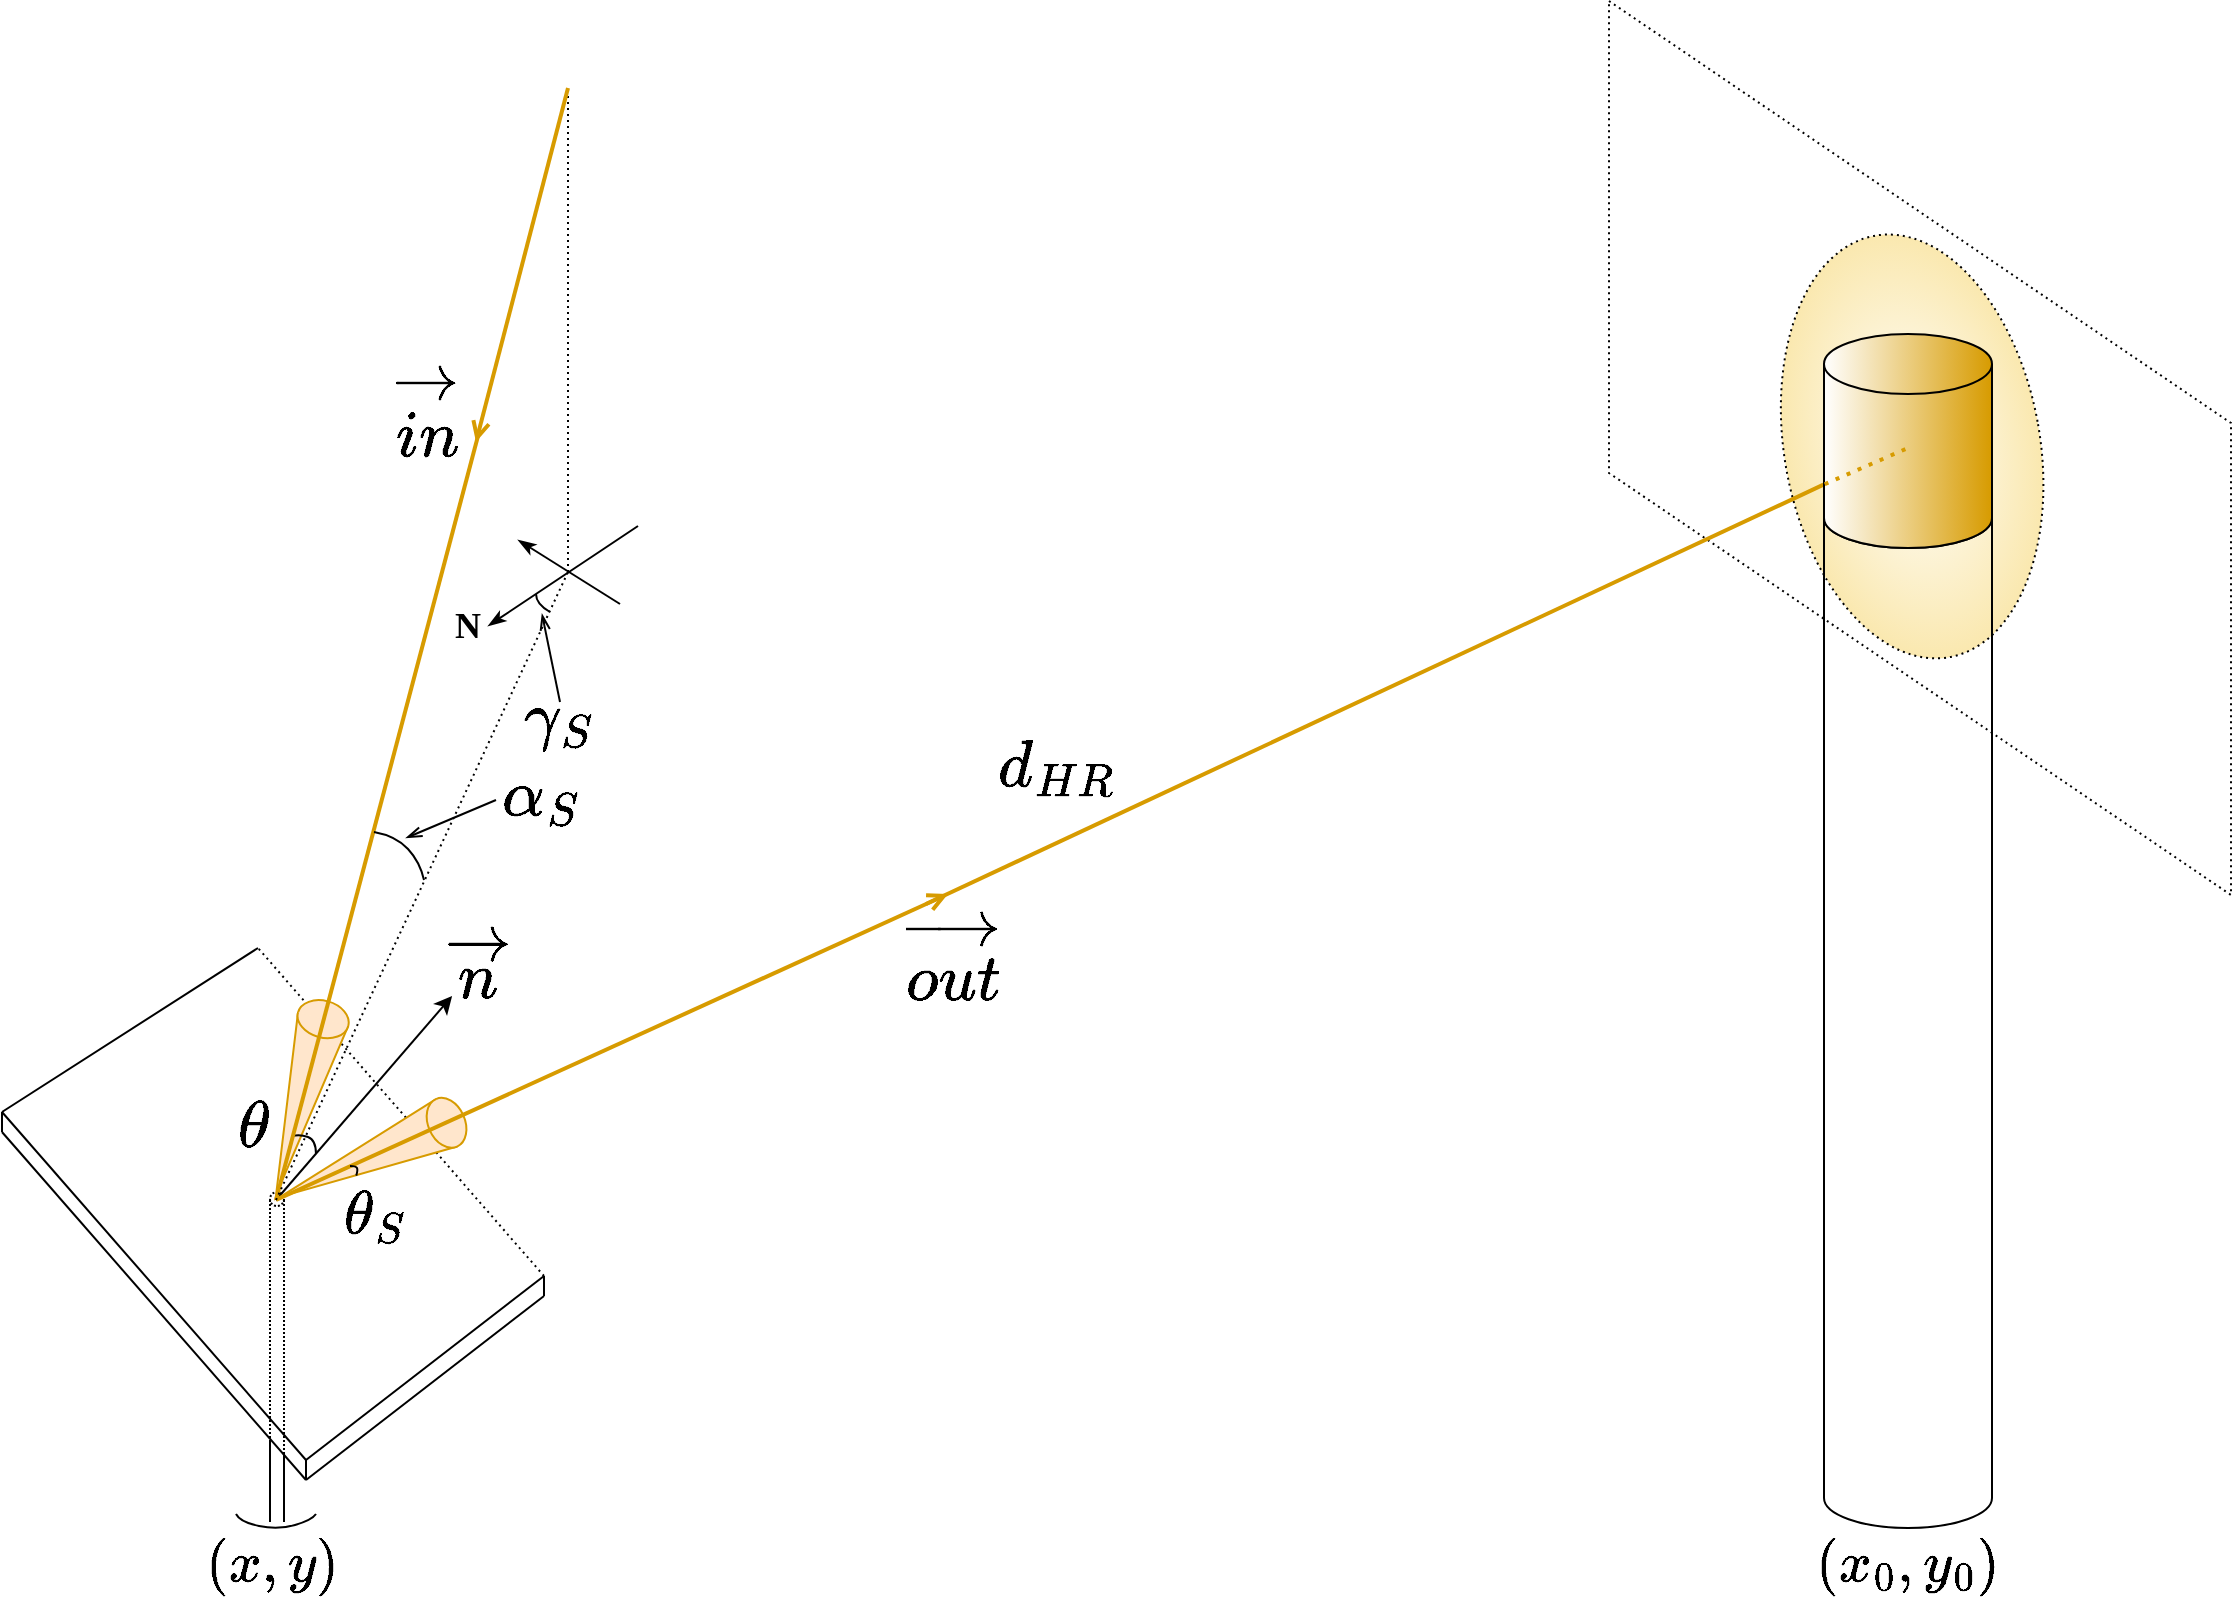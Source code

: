 <mxfile version="21.7.2" type="github">
  <diagram name="第 1 页" id="FL85MPJosqRJRF_01_mx">
    <mxGraphModel dx="1878" dy="1132" grid="1" gridSize="1" guides="1" tooltips="1" connect="1" arrows="1" fold="1" page="1" pageScale="1" pageWidth="1169" pageHeight="827" background="none" math="1" shadow="0">
      <root>
        <mxCell id="0" />
        <mxCell id="1" parent="0" />
        <mxCell id="mZOxTedBG3n11e7_xkQ5-63" value="&lt;font style=&quot;font-size: 26px;&quot;&gt;$$\theta_S$$&lt;/font&gt;" style="text;html=1;strokeColor=none;fillColor=none;align=center;verticalAlign=middle;whiteSpace=wrap;rounded=0;" parent="1" vertex="1">
          <mxGeometry x="204" y="593" width="28" height="30" as="geometry" />
        </mxCell>
        <mxCell id="brpuiFaTJTgf2S_H2Szj-1" value="" style="endArrow=none;html=1;rounded=0;dashed=1;dashPattern=1 2;" edge="1" parent="1">
          <mxGeometry width="50" height="50" relative="1" as="geometry">
            <mxPoint x="314" y="286" as="sourcePoint" />
            <mxPoint x="314" y="45" as="targetPoint" />
          </mxGeometry>
        </mxCell>
        <mxCell id="mZOxTedBG3n11e7_xkQ5-51" value="&lt;font face=&quot;Comic Sans MS&quot; style=&quot;font-size: 28px;&quot;&gt;$$(x_0,y_0)$$&lt;/font&gt;" style="text;html=1;strokeColor=none;fillColor=none;align=center;verticalAlign=middle;whiteSpace=wrap;rounded=0;" parent="1" vertex="1">
          <mxGeometry x="915" y="766" width="138" height="30" as="geometry" />
        </mxCell>
        <mxCell id="mZOxTedBG3n11e7_xkQ5-36" value="&lt;font face=&quot;Comic Sans MS&quot; style=&quot;font-size: 28px;&quot;&gt;$$(x,y)$$&lt;/font&gt;" style="text;html=1;strokeColor=none;fillColor=none;align=center;verticalAlign=middle;whiteSpace=wrap;rounded=0;" parent="1" vertex="1">
          <mxGeometry x="97" y="766" width="138" height="30" as="geometry" />
        </mxCell>
        <mxCell id="mZOxTedBG3n11e7_xkQ5-82" value="" style="shape=parallelogram;perimeter=parallelogramPerimeter;whiteSpace=wrap;html=1;fixedSize=1;rotation=90;size=211;dashed=1;dashPattern=1 2;fillColor=none;" parent="1" vertex="1">
          <mxGeometry x="766.5" y="68.5" width="447" height="311" as="geometry" />
        </mxCell>
        <mxCell id="mZOxTedBG3n11e7_xkQ5-79" value="" style="ellipse;whiteSpace=wrap;html=1;gradientColor=#FAE8AF;gradientDirection=radial;strokeColor=default;rotation=-10;dashed=1;dashPattern=1 2;" parent="1" vertex="1">
          <mxGeometry x="922.15" y="116.22" width="127.84" height="214" as="geometry" />
        </mxCell>
        <mxCell id="mZOxTedBG3n11e7_xkQ5-4" value="" style="endArrow=none;html=1;strokeWidth=1;targetPerimeterSpacing=6;rounded=1;sourcePerimeterSpacing=6;" parent="1" edge="1">
          <mxGeometry width="50" height="50" relative="1" as="geometry">
            <mxPoint x="31" y="556" as="sourcePoint" />
            <mxPoint x="159" y="474" as="targetPoint" />
          </mxGeometry>
        </mxCell>
        <mxCell id="mZOxTedBG3n11e7_xkQ5-8" value="" style="endArrow=none;html=1;strokeWidth=1;targetPerimeterSpacing=6;rounded=1;sourcePerimeterSpacing=6;" parent="1" edge="1">
          <mxGeometry width="50" height="50" relative="1" as="geometry">
            <mxPoint x="183" y="730" as="sourcePoint" />
            <mxPoint x="31" y="556" as="targetPoint" />
          </mxGeometry>
        </mxCell>
        <mxCell id="mZOxTedBG3n11e7_xkQ5-14" value="" style="endArrow=none;html=1;strokeWidth=1;targetPerimeterSpacing=6;rounded=1;sourcePerimeterSpacing=6;dashed=1;dashPattern=1 2;" parent="1" edge="1">
          <mxGeometry width="50" height="50" relative="1" as="geometry">
            <mxPoint x="302" y="638" as="sourcePoint" />
            <mxPoint x="159" y="474" as="targetPoint" />
          </mxGeometry>
        </mxCell>
        <mxCell id="mZOxTedBG3n11e7_xkQ5-15" value="" style="endArrow=none;html=1;strokeWidth=1;targetPerimeterSpacing=6;rounded=1;sourcePerimeterSpacing=6;" parent="1" edge="1">
          <mxGeometry width="50" height="50" relative="1" as="geometry">
            <mxPoint x="183" y="730" as="sourcePoint" />
            <mxPoint x="302" y="638" as="targetPoint" />
          </mxGeometry>
        </mxCell>
        <mxCell id="mZOxTedBG3n11e7_xkQ5-16" value="" style="endArrow=none;html=1;rounded=0;" parent="1" edge="1">
          <mxGeometry width="50" height="50" relative="1" as="geometry">
            <mxPoint x="31" y="566" as="sourcePoint" />
            <mxPoint x="31" y="556" as="targetPoint" />
          </mxGeometry>
        </mxCell>
        <mxCell id="mZOxTedBG3n11e7_xkQ5-17" value="" style="endArrow=none;html=1;rounded=0;" parent="1" edge="1">
          <mxGeometry width="50" height="50" relative="1" as="geometry">
            <mxPoint x="183" y="740" as="sourcePoint" />
            <mxPoint x="183" y="730" as="targetPoint" />
          </mxGeometry>
        </mxCell>
        <mxCell id="mZOxTedBG3n11e7_xkQ5-18" value="" style="endArrow=none;html=1;rounded=0;" parent="1" edge="1">
          <mxGeometry width="50" height="50" relative="1" as="geometry">
            <mxPoint x="302" y="648" as="sourcePoint" />
            <mxPoint x="302" y="638" as="targetPoint" />
          </mxGeometry>
        </mxCell>
        <mxCell id="mZOxTedBG3n11e7_xkQ5-19" value="" style="endArrow=none;html=1;strokeWidth=1;targetPerimeterSpacing=6;rounded=1;sourcePerimeterSpacing=6;" parent="1" edge="1">
          <mxGeometry width="50" height="50" relative="1" as="geometry">
            <mxPoint x="183" y="740" as="sourcePoint" />
            <mxPoint x="31" y="566" as="targetPoint" />
          </mxGeometry>
        </mxCell>
        <mxCell id="mZOxTedBG3n11e7_xkQ5-20" value="" style="endArrow=none;html=1;strokeWidth=1;targetPerimeterSpacing=6;rounded=1;sourcePerimeterSpacing=6;" parent="1" edge="1">
          <mxGeometry width="50" height="50" relative="1" as="geometry">
            <mxPoint x="183" y="740" as="sourcePoint" />
            <mxPoint x="302" y="648" as="targetPoint" />
          </mxGeometry>
        </mxCell>
        <mxCell id="mZOxTedBG3n11e7_xkQ5-25" value="" style="ellipse;whiteSpace=wrap;html=1;aspect=fixed;dashed=1;shadow=0;strokeWidth=1;dashPattern=1 1;" parent="1" vertex="1">
          <mxGeometry x="165" y="596" width="7" height="7" as="geometry" />
        </mxCell>
        <mxCell id="mZOxTedBG3n11e7_xkQ5-29" value="" style="endArrow=none;dashed=1;html=1;rounded=0;entryX=0;entryY=0.5;entryDx=0;entryDy=0;dashPattern=1 1;" parent="1" target="mZOxTedBG3n11e7_xkQ5-25" edge="1">
          <mxGeometry width="50" height="50" relative="1" as="geometry">
            <mxPoint x="165" y="719" as="sourcePoint" />
            <mxPoint x="189" y="588" as="targetPoint" />
          </mxGeometry>
        </mxCell>
        <mxCell id="mZOxTedBG3n11e7_xkQ5-30" value="" style="endArrow=none;dashed=1;html=1;rounded=0;entryX=0;entryY=0.5;entryDx=0;entryDy=0;dashPattern=1 1;" parent="1" edge="1">
          <mxGeometry width="50" height="50" relative="1" as="geometry">
            <mxPoint x="172" y="727" as="sourcePoint" />
            <mxPoint x="172" y="600" as="targetPoint" />
          </mxGeometry>
        </mxCell>
        <mxCell id="mZOxTedBG3n11e7_xkQ5-31" value="" style="endArrow=none;html=1;rounded=0;" parent="1" edge="1">
          <mxGeometry width="50" height="50" relative="1" as="geometry">
            <mxPoint x="165" y="761" as="sourcePoint" />
            <mxPoint x="165" y="720" as="targetPoint" />
          </mxGeometry>
        </mxCell>
        <mxCell id="mZOxTedBG3n11e7_xkQ5-32" value="" style="endArrow=none;html=1;rounded=0;" parent="1" edge="1">
          <mxGeometry width="50" height="50" relative="1" as="geometry">
            <mxPoint x="172" y="761" as="sourcePoint" />
            <mxPoint x="172" y="727" as="targetPoint" />
          </mxGeometry>
        </mxCell>
        <mxCell id="mZOxTedBG3n11e7_xkQ5-35" value="" style="curved=1;endArrow=none;html=1;rounded=0;endFill=0;" parent="1" edge="1">
          <mxGeometry width="50" height="50" relative="1" as="geometry">
            <mxPoint x="148" y="757" as="sourcePoint" />
            <mxPoint x="188" y="757" as="targetPoint" />
            <Array as="points">
              <mxPoint x="150" y="761" />
              <mxPoint x="169" y="765" />
              <mxPoint x="186" y="760" />
            </Array>
          </mxGeometry>
        </mxCell>
        <mxCell id="mZOxTedBG3n11e7_xkQ5-38" value="" style="endArrow=classic;html=1;rounded=0;" parent="1" target="mZOxTedBG3n11e7_xkQ5-39" edge="1">
          <mxGeometry width="50" height="50" relative="1" as="geometry">
            <mxPoint x="168" y="600" as="sourcePoint" />
            <mxPoint x="268" y="503" as="targetPoint" />
          </mxGeometry>
        </mxCell>
        <mxCell id="mZOxTedBG3n11e7_xkQ5-39" value="&lt;font style=&quot;font-size: 28px;&quot;&gt;$$\overrightarrow n$$&lt;/font&gt;" style="text;html=1;strokeColor=none;fillColor=none;align=center;verticalAlign=middle;whiteSpace=wrap;rounded=0;" parent="1" vertex="1">
          <mxGeometry x="255" y="468" width="28" height="30" as="geometry" />
        </mxCell>
        <mxCell id="mZOxTedBG3n11e7_xkQ5-40" value="" style="endArrow=open;html=1;rounded=0;endFill=0;strokeWidth=2;shadow=0;strokeColor=#D79B00;" parent="1" edge="1">
          <mxGeometry width="50" height="50" relative="1" as="geometry">
            <mxPoint x="314" y="44" as="sourcePoint" />
            <mxPoint x="268" y="221" as="targetPoint" />
          </mxGeometry>
        </mxCell>
        <mxCell id="mZOxTedBG3n11e7_xkQ5-43" value="" style="endArrow=none;html=1;rounded=0;strokeWidth=2;strokeColor=#D79B00;entryX=-0.003;entryY=0.704;entryDx=0;entryDy=0;entryPerimeter=0;" parent="1" target="mZOxTedBG3n11e7_xkQ5-45" edge="1">
          <mxGeometry width="50" height="50" relative="1" as="geometry">
            <mxPoint x="493" y="452" as="sourcePoint" />
            <mxPoint x="940" y="245" as="targetPoint" />
          </mxGeometry>
        </mxCell>
        <mxCell id="mZOxTedBG3n11e7_xkQ5-44" value="" style="shape=cylinder3;whiteSpace=wrap;html=1;boundedLbl=1;backgroundOutline=1;size=15;fillColor=none;" parent="1" vertex="1">
          <mxGeometry x="942" y="244" width="84" height="520" as="geometry" />
        </mxCell>
        <mxCell id="mZOxTedBG3n11e7_xkQ5-45" value="" style="shape=cylinder3;whiteSpace=wrap;html=1;boundedLbl=1;backgroundOutline=1;size=15;fillColor=default;fillStyle=auto;gradientColor=#D79B00;gradientDirection=east;" parent="1" vertex="1">
          <mxGeometry x="942" y="167" width="84" height="107" as="geometry" />
        </mxCell>
        <mxCell id="mZOxTedBG3n11e7_xkQ5-46" value="" style="endArrow=none;html=1;rounded=0;strokeWidth=2;dashed=1;dashPattern=1 2;strokeColor=#D79B00;exitX=0.004;exitY=0.702;exitDx=0;exitDy=0;exitPerimeter=0;" parent="1" source="mZOxTedBG3n11e7_xkQ5-45" edge="1">
          <mxGeometry width="50" height="50" relative="1" as="geometry">
            <mxPoint x="942" y="244" as="sourcePoint" />
            <mxPoint x="984" y="224" as="targetPoint" />
          </mxGeometry>
        </mxCell>
        <mxCell id="mZOxTedBG3n11e7_xkQ5-48" value="" style="verticalLabelPosition=bottom;verticalAlign=top;html=1;shape=mxgraph.basic.cone;rotation=-165;fillColor=#ffe6cc;strokeColor=#d79b00;" parent="1" vertex="1">
          <mxGeometry x="168" y="499" width="26" height="100" as="geometry" />
        </mxCell>
        <mxCell id="mZOxTedBG3n11e7_xkQ5-59" value="" style="curved=1;endArrow=none;html=1;rounded=0;endFill=0;" parent="1" edge="1">
          <mxGeometry width="50" height="50" relative="1" as="geometry">
            <mxPoint x="176" y="568" as="sourcePoint" />
            <mxPoint x="188" y="577" as="targetPoint" />
            <Array as="points">
              <mxPoint x="180" y="567" />
              <mxPoint x="188" y="570" />
            </Array>
          </mxGeometry>
        </mxCell>
        <mxCell id="mZOxTedBG3n11e7_xkQ5-41" value="" style="endArrow=none;html=1;rounded=0;strokeWidth=2;strokeColor=#D79B00;" parent="1" edge="1">
          <mxGeometry width="50" height="50" relative="1" as="geometry">
            <mxPoint x="168" y="600" as="sourcePoint" />
            <mxPoint x="269" y="218" as="targetPoint" />
          </mxGeometry>
        </mxCell>
        <mxCell id="mZOxTedBG3n11e7_xkQ5-52" value="" style="verticalLabelPosition=bottom;verticalAlign=top;html=1;shape=mxgraph.basic.cone;rotation=-114;fillColor=#ffe6cc;strokeColor=#d79b00;" parent="1" vertex="1">
          <mxGeometry x="203" y="528" width="26" height="100" as="geometry" />
        </mxCell>
        <mxCell id="mZOxTedBG3n11e7_xkQ5-42" value="" style="endArrow=open;html=1;rounded=0;strokeWidth=2;startArrow=none;startFill=0;endFill=0;strokeColor=#D79B00;" parent="1" edge="1">
          <mxGeometry width="50" height="50" relative="1" as="geometry">
            <mxPoint x="168" y="600" as="sourcePoint" />
            <mxPoint x="504" y="447" as="targetPoint" />
          </mxGeometry>
        </mxCell>
        <mxCell id="mZOxTedBG3n11e7_xkQ5-62" value="" style="curved=1;endArrow=none;html=1;rounded=0;endFill=0;entryX=0.278;entryY=0.388;entryDx=0;entryDy=0;entryPerimeter=0;strokeColor=#000000;" parent="1" target="mZOxTedBG3n11e7_xkQ5-52" edge="1">
          <mxGeometry width="50" height="50" relative="1" as="geometry">
            <mxPoint x="205" y="583" as="sourcePoint" />
            <mxPoint x="210" y="592" as="targetPoint" />
            <Array as="points">
              <mxPoint x="208" y="583" />
              <mxPoint x="209" y="585" />
            </Array>
          </mxGeometry>
        </mxCell>
        <mxCell id="mZOxTedBG3n11e7_xkQ5-56" value="&lt;font style=&quot;font-size: 28px;&quot;&gt;$$\overrightarrow{in}$$&lt;/font&gt;" style="text;html=1;strokeColor=none;fillColor=none;align=center;verticalAlign=middle;whiteSpace=wrap;rounded=0;" parent="1" vertex="1">
          <mxGeometry x="230" y="191" width="28" height="30" as="geometry" />
        </mxCell>
        <mxCell id="mZOxTedBG3n11e7_xkQ5-57" value="&lt;font style=&quot;font-size: 28px;&quot;&gt;$$\overrightarrow{out}$$&lt;/font&gt;" style="text;html=1;strokeColor=none;fillColor=none;align=center;verticalAlign=middle;whiteSpace=wrap;rounded=0;" parent="1" vertex="1">
          <mxGeometry x="493" y="463" width="28" height="30" as="geometry" />
        </mxCell>
        <mxCell id="mZOxTedBG3n11e7_xkQ5-61" value="&lt;font style=&quot;font-size: 28px;&quot;&gt;$$\theta$$&lt;/font&gt;" style="text;html=1;strokeColor=none;fillColor=none;align=center;verticalAlign=middle;whiteSpace=wrap;rounded=0;" parent="1" vertex="1">
          <mxGeometry x="143" y="549" width="28" height="30" as="geometry" />
        </mxCell>
        <mxCell id="mZOxTedBG3n11e7_xkQ5-83" value="&lt;font style=&quot;font-size: 28px;&quot;&gt;$$d_{HR}$$&lt;/font&gt;" style="text;html=1;strokeColor=none;fillColor=none;align=center;verticalAlign=middle;whiteSpace=wrap;rounded=0;" parent="1" vertex="1">
          <mxGeometry x="545" y="369" width="28" height="30" as="geometry" />
        </mxCell>
        <mxCell id="mZOxTedBG3n11e7_xkQ5-85" style="edgeStyle=orthogonalEdgeStyle;rounded=0;orthogonalLoop=1;jettySize=auto;html=1;exitX=0.5;exitY=1;exitDx=0;exitDy=0;exitPerimeter=0;" parent="1" source="mZOxTedBG3n11e7_xkQ5-44" target="mZOxTedBG3n11e7_xkQ5-44" edge="1">
          <mxGeometry relative="1" as="geometry" />
        </mxCell>
        <mxCell id="brpuiFaTJTgf2S_H2Szj-2" value="" style="endArrow=none;html=1;rounded=0;dashed=1;dashPattern=1 2;" edge="1" parent="1">
          <mxGeometry width="50" height="50" relative="1" as="geometry">
            <mxPoint x="168" y="600" as="sourcePoint" />
            <mxPoint x="314" y="286" as="targetPoint" />
          </mxGeometry>
        </mxCell>
        <mxCell id="brpuiFaTJTgf2S_H2Szj-3" value="" style="endArrow=classicThin;html=1;rounded=0;endFill=1;entryX=1;entryY=0.5;entryDx=0;entryDy=0;" edge="1" parent="1" target="brpuiFaTJTgf2S_H2Szj-4">
          <mxGeometry width="50" height="50" relative="1" as="geometry">
            <mxPoint x="349" y="263" as="sourcePoint" />
            <mxPoint x="270" y="317" as="targetPoint" />
          </mxGeometry>
        </mxCell>
        <mxCell id="brpuiFaTJTgf2S_H2Szj-4" value="&lt;font size=&quot;1&quot; face=&quot;Times New Roman&quot;&gt;&lt;b style=&quot;font-size: 18px;&quot;&gt;N&lt;/b&gt;&lt;/font&gt;" style="text;html=1;strokeColor=none;fillColor=none;align=center;verticalAlign=middle;whiteSpace=wrap;rounded=0;" vertex="1" parent="1">
          <mxGeometry x="254" y="298" width="20" height="30" as="geometry" />
        </mxCell>
        <mxCell id="brpuiFaTJTgf2S_H2Szj-5" value="" style="endArrow=classicThin;html=1;rounded=0;endFill=1;" edge="1" parent="1">
          <mxGeometry width="50" height="50" relative="1" as="geometry">
            <mxPoint x="340" y="302" as="sourcePoint" />
            <mxPoint x="289" y="270" as="targetPoint" />
          </mxGeometry>
        </mxCell>
        <mxCell id="brpuiFaTJTgf2S_H2Szj-6" value="" style="curved=1;endArrow=none;html=1;rounded=0;endFill=0;" edge="1" parent="1">
          <mxGeometry width="50" height="50" relative="1" as="geometry">
            <mxPoint x="305" y="306" as="sourcePoint" />
            <mxPoint x="298.0" y="297" as="targetPoint" />
            <Array as="points">
              <mxPoint x="298" y="302" />
            </Array>
          </mxGeometry>
        </mxCell>
        <mxCell id="brpuiFaTJTgf2S_H2Szj-7" value="" style="curved=1;endArrow=none;html=1;rounded=0;endFill=0;" edge="1" parent="1">
          <mxGeometry width="50" height="50" relative="1" as="geometry">
            <mxPoint x="217" y="416" as="sourcePoint" />
            <mxPoint x="242" y="440" as="targetPoint" />
            <Array as="points">
              <mxPoint x="228" y="418" />
              <mxPoint x="240" y="431" />
            </Array>
          </mxGeometry>
        </mxCell>
        <mxCell id="brpuiFaTJTgf2S_H2Szj-8" value="&lt;font style=&quot;font-size: 28px;&quot;&gt;$$\alpha_S$$&lt;/font&gt;" style="text;html=1;strokeColor=none;fillColor=none;align=center;verticalAlign=middle;whiteSpace=wrap;rounded=0;" vertex="1" parent="1">
          <mxGeometry x="278" y="383" width="45" height="30" as="geometry" />
        </mxCell>
        <mxCell id="brpuiFaTJTgf2S_H2Szj-9" value="&lt;font style=&quot;font-size: 28px;&quot;&gt;$$\gamma_S$$&lt;/font&gt;" style="text;html=1;strokeColor=none;fillColor=none;align=center;verticalAlign=middle;whiteSpace=wrap;rounded=0;" vertex="1" parent="1">
          <mxGeometry x="296" y="351" width="28" height="16" as="geometry" />
        </mxCell>
        <mxCell id="brpuiFaTJTgf2S_H2Szj-10" value="" style="endArrow=openThin;html=1;rounded=0;exitX=0.5;exitY=0;exitDx=0;exitDy=0;strokeWidth=1;endFill=0;" edge="1" parent="1" source="brpuiFaTJTgf2S_H2Szj-9">
          <mxGeometry width="50" height="50" relative="1" as="geometry">
            <mxPoint x="328" y="356" as="sourcePoint" />
            <mxPoint x="301" y="307" as="targetPoint" />
          </mxGeometry>
        </mxCell>
        <mxCell id="brpuiFaTJTgf2S_H2Szj-11" value="" style="endArrow=openThin;html=1;rounded=0;exitX=0;exitY=0.5;exitDx=0;exitDy=0;strokeWidth=1;endFill=0;" edge="1" parent="1">
          <mxGeometry width="50" height="50" relative="1" as="geometry">
            <mxPoint x="278" y="400" as="sourcePoint" />
            <mxPoint x="233" y="419" as="targetPoint" />
          </mxGeometry>
        </mxCell>
      </root>
    </mxGraphModel>
  </diagram>
</mxfile>
